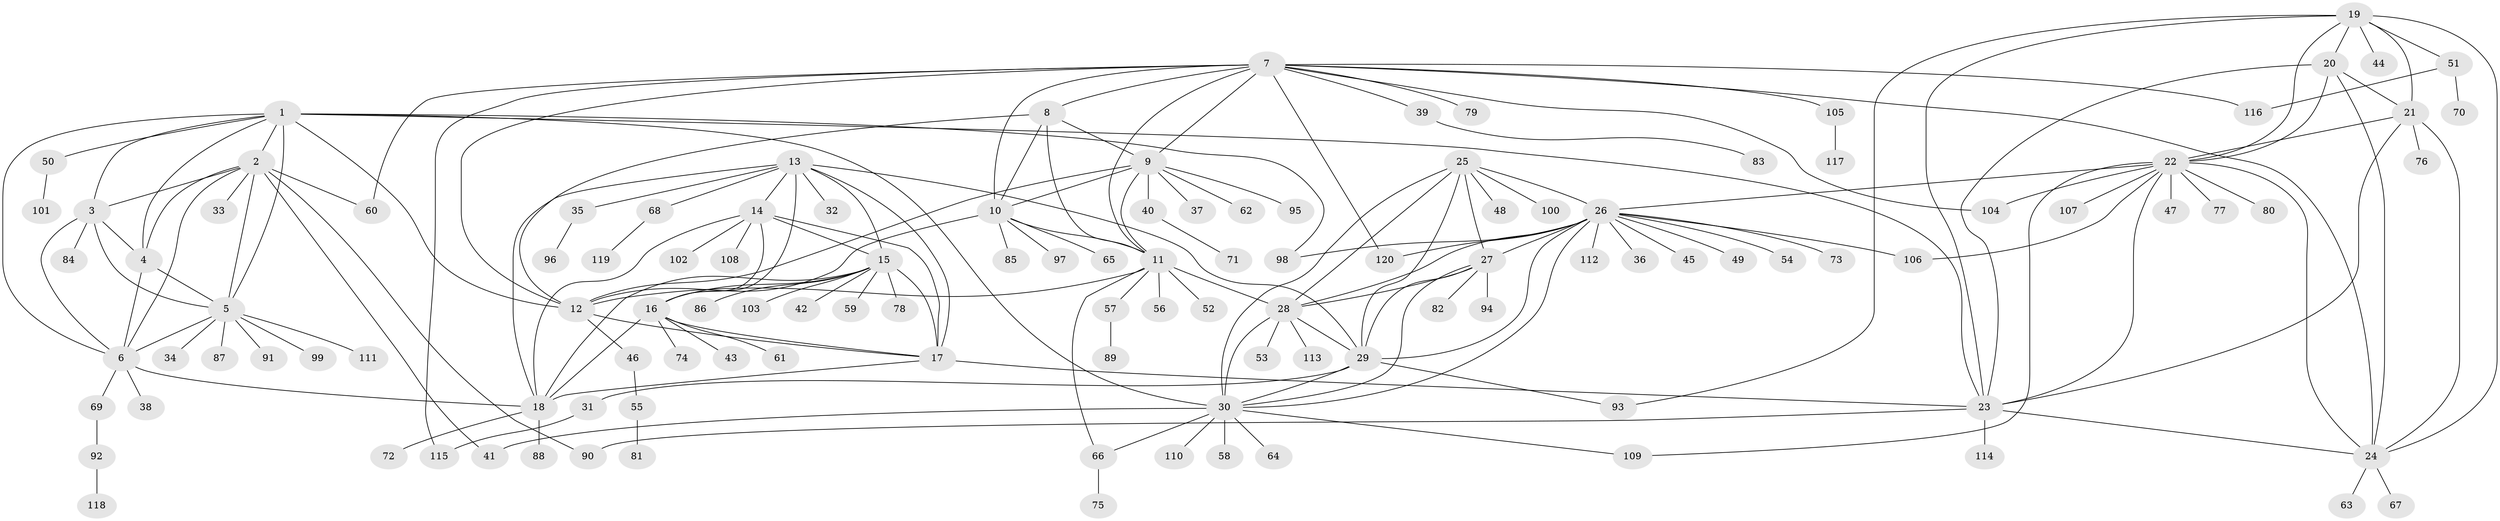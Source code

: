 // Generated by graph-tools (version 1.1) at 2025/02/03/09/25 03:02:48]
// undirected, 120 vertices, 187 edges
graph export_dot {
graph [start="1"]
  node [color=gray90,style=filled];
  1;
  2;
  3;
  4;
  5;
  6;
  7;
  8;
  9;
  10;
  11;
  12;
  13;
  14;
  15;
  16;
  17;
  18;
  19;
  20;
  21;
  22;
  23;
  24;
  25;
  26;
  27;
  28;
  29;
  30;
  31;
  32;
  33;
  34;
  35;
  36;
  37;
  38;
  39;
  40;
  41;
  42;
  43;
  44;
  45;
  46;
  47;
  48;
  49;
  50;
  51;
  52;
  53;
  54;
  55;
  56;
  57;
  58;
  59;
  60;
  61;
  62;
  63;
  64;
  65;
  66;
  67;
  68;
  69;
  70;
  71;
  72;
  73;
  74;
  75;
  76;
  77;
  78;
  79;
  80;
  81;
  82;
  83;
  84;
  85;
  86;
  87;
  88;
  89;
  90;
  91;
  92;
  93;
  94;
  95;
  96;
  97;
  98;
  99;
  100;
  101;
  102;
  103;
  104;
  105;
  106;
  107;
  108;
  109;
  110;
  111;
  112;
  113;
  114;
  115;
  116;
  117;
  118;
  119;
  120;
  1 -- 2;
  1 -- 3;
  1 -- 4;
  1 -- 5;
  1 -- 6;
  1 -- 12;
  1 -- 23;
  1 -- 30;
  1 -- 50;
  1 -- 98;
  2 -- 3;
  2 -- 4;
  2 -- 5;
  2 -- 6;
  2 -- 33;
  2 -- 41;
  2 -- 60;
  2 -- 90;
  3 -- 4;
  3 -- 5;
  3 -- 6;
  3 -- 84;
  4 -- 5;
  4 -- 6;
  5 -- 6;
  5 -- 34;
  5 -- 87;
  5 -- 91;
  5 -- 99;
  5 -- 111;
  6 -- 18;
  6 -- 38;
  6 -- 69;
  7 -- 8;
  7 -- 9;
  7 -- 10;
  7 -- 11;
  7 -- 12;
  7 -- 24;
  7 -- 39;
  7 -- 60;
  7 -- 79;
  7 -- 104;
  7 -- 105;
  7 -- 115;
  7 -- 116;
  7 -- 120;
  8 -- 9;
  8 -- 10;
  8 -- 11;
  8 -- 12;
  9 -- 10;
  9 -- 11;
  9 -- 12;
  9 -- 37;
  9 -- 40;
  9 -- 62;
  9 -- 95;
  10 -- 11;
  10 -- 12;
  10 -- 65;
  10 -- 85;
  10 -- 97;
  11 -- 12;
  11 -- 28;
  11 -- 52;
  11 -- 56;
  11 -- 57;
  11 -- 66;
  12 -- 17;
  12 -- 46;
  13 -- 14;
  13 -- 15;
  13 -- 16;
  13 -- 17;
  13 -- 18;
  13 -- 29;
  13 -- 32;
  13 -- 35;
  13 -- 68;
  14 -- 15;
  14 -- 16;
  14 -- 17;
  14 -- 18;
  14 -- 102;
  14 -- 108;
  15 -- 16;
  15 -- 17;
  15 -- 18;
  15 -- 42;
  15 -- 59;
  15 -- 78;
  15 -- 86;
  15 -- 103;
  16 -- 17;
  16 -- 18;
  16 -- 43;
  16 -- 61;
  16 -- 74;
  17 -- 18;
  17 -- 23;
  18 -- 72;
  18 -- 88;
  19 -- 20;
  19 -- 21;
  19 -- 22;
  19 -- 23;
  19 -- 24;
  19 -- 44;
  19 -- 51;
  19 -- 93;
  20 -- 21;
  20 -- 22;
  20 -- 23;
  20 -- 24;
  21 -- 22;
  21 -- 23;
  21 -- 24;
  21 -- 76;
  22 -- 23;
  22 -- 24;
  22 -- 26;
  22 -- 47;
  22 -- 77;
  22 -- 80;
  22 -- 104;
  22 -- 106;
  22 -- 107;
  22 -- 109;
  23 -- 24;
  23 -- 90;
  23 -- 114;
  24 -- 63;
  24 -- 67;
  25 -- 26;
  25 -- 27;
  25 -- 28;
  25 -- 29;
  25 -- 30;
  25 -- 48;
  25 -- 100;
  26 -- 27;
  26 -- 28;
  26 -- 29;
  26 -- 30;
  26 -- 36;
  26 -- 45;
  26 -- 49;
  26 -- 54;
  26 -- 73;
  26 -- 98;
  26 -- 106;
  26 -- 112;
  26 -- 120;
  27 -- 28;
  27 -- 29;
  27 -- 30;
  27 -- 82;
  27 -- 94;
  28 -- 29;
  28 -- 30;
  28 -- 53;
  28 -- 113;
  29 -- 30;
  29 -- 31;
  29 -- 93;
  30 -- 41;
  30 -- 58;
  30 -- 64;
  30 -- 66;
  30 -- 109;
  30 -- 110;
  31 -- 115;
  35 -- 96;
  39 -- 83;
  40 -- 71;
  46 -- 55;
  50 -- 101;
  51 -- 70;
  51 -- 116;
  55 -- 81;
  57 -- 89;
  66 -- 75;
  68 -- 119;
  69 -- 92;
  92 -- 118;
  105 -- 117;
}
